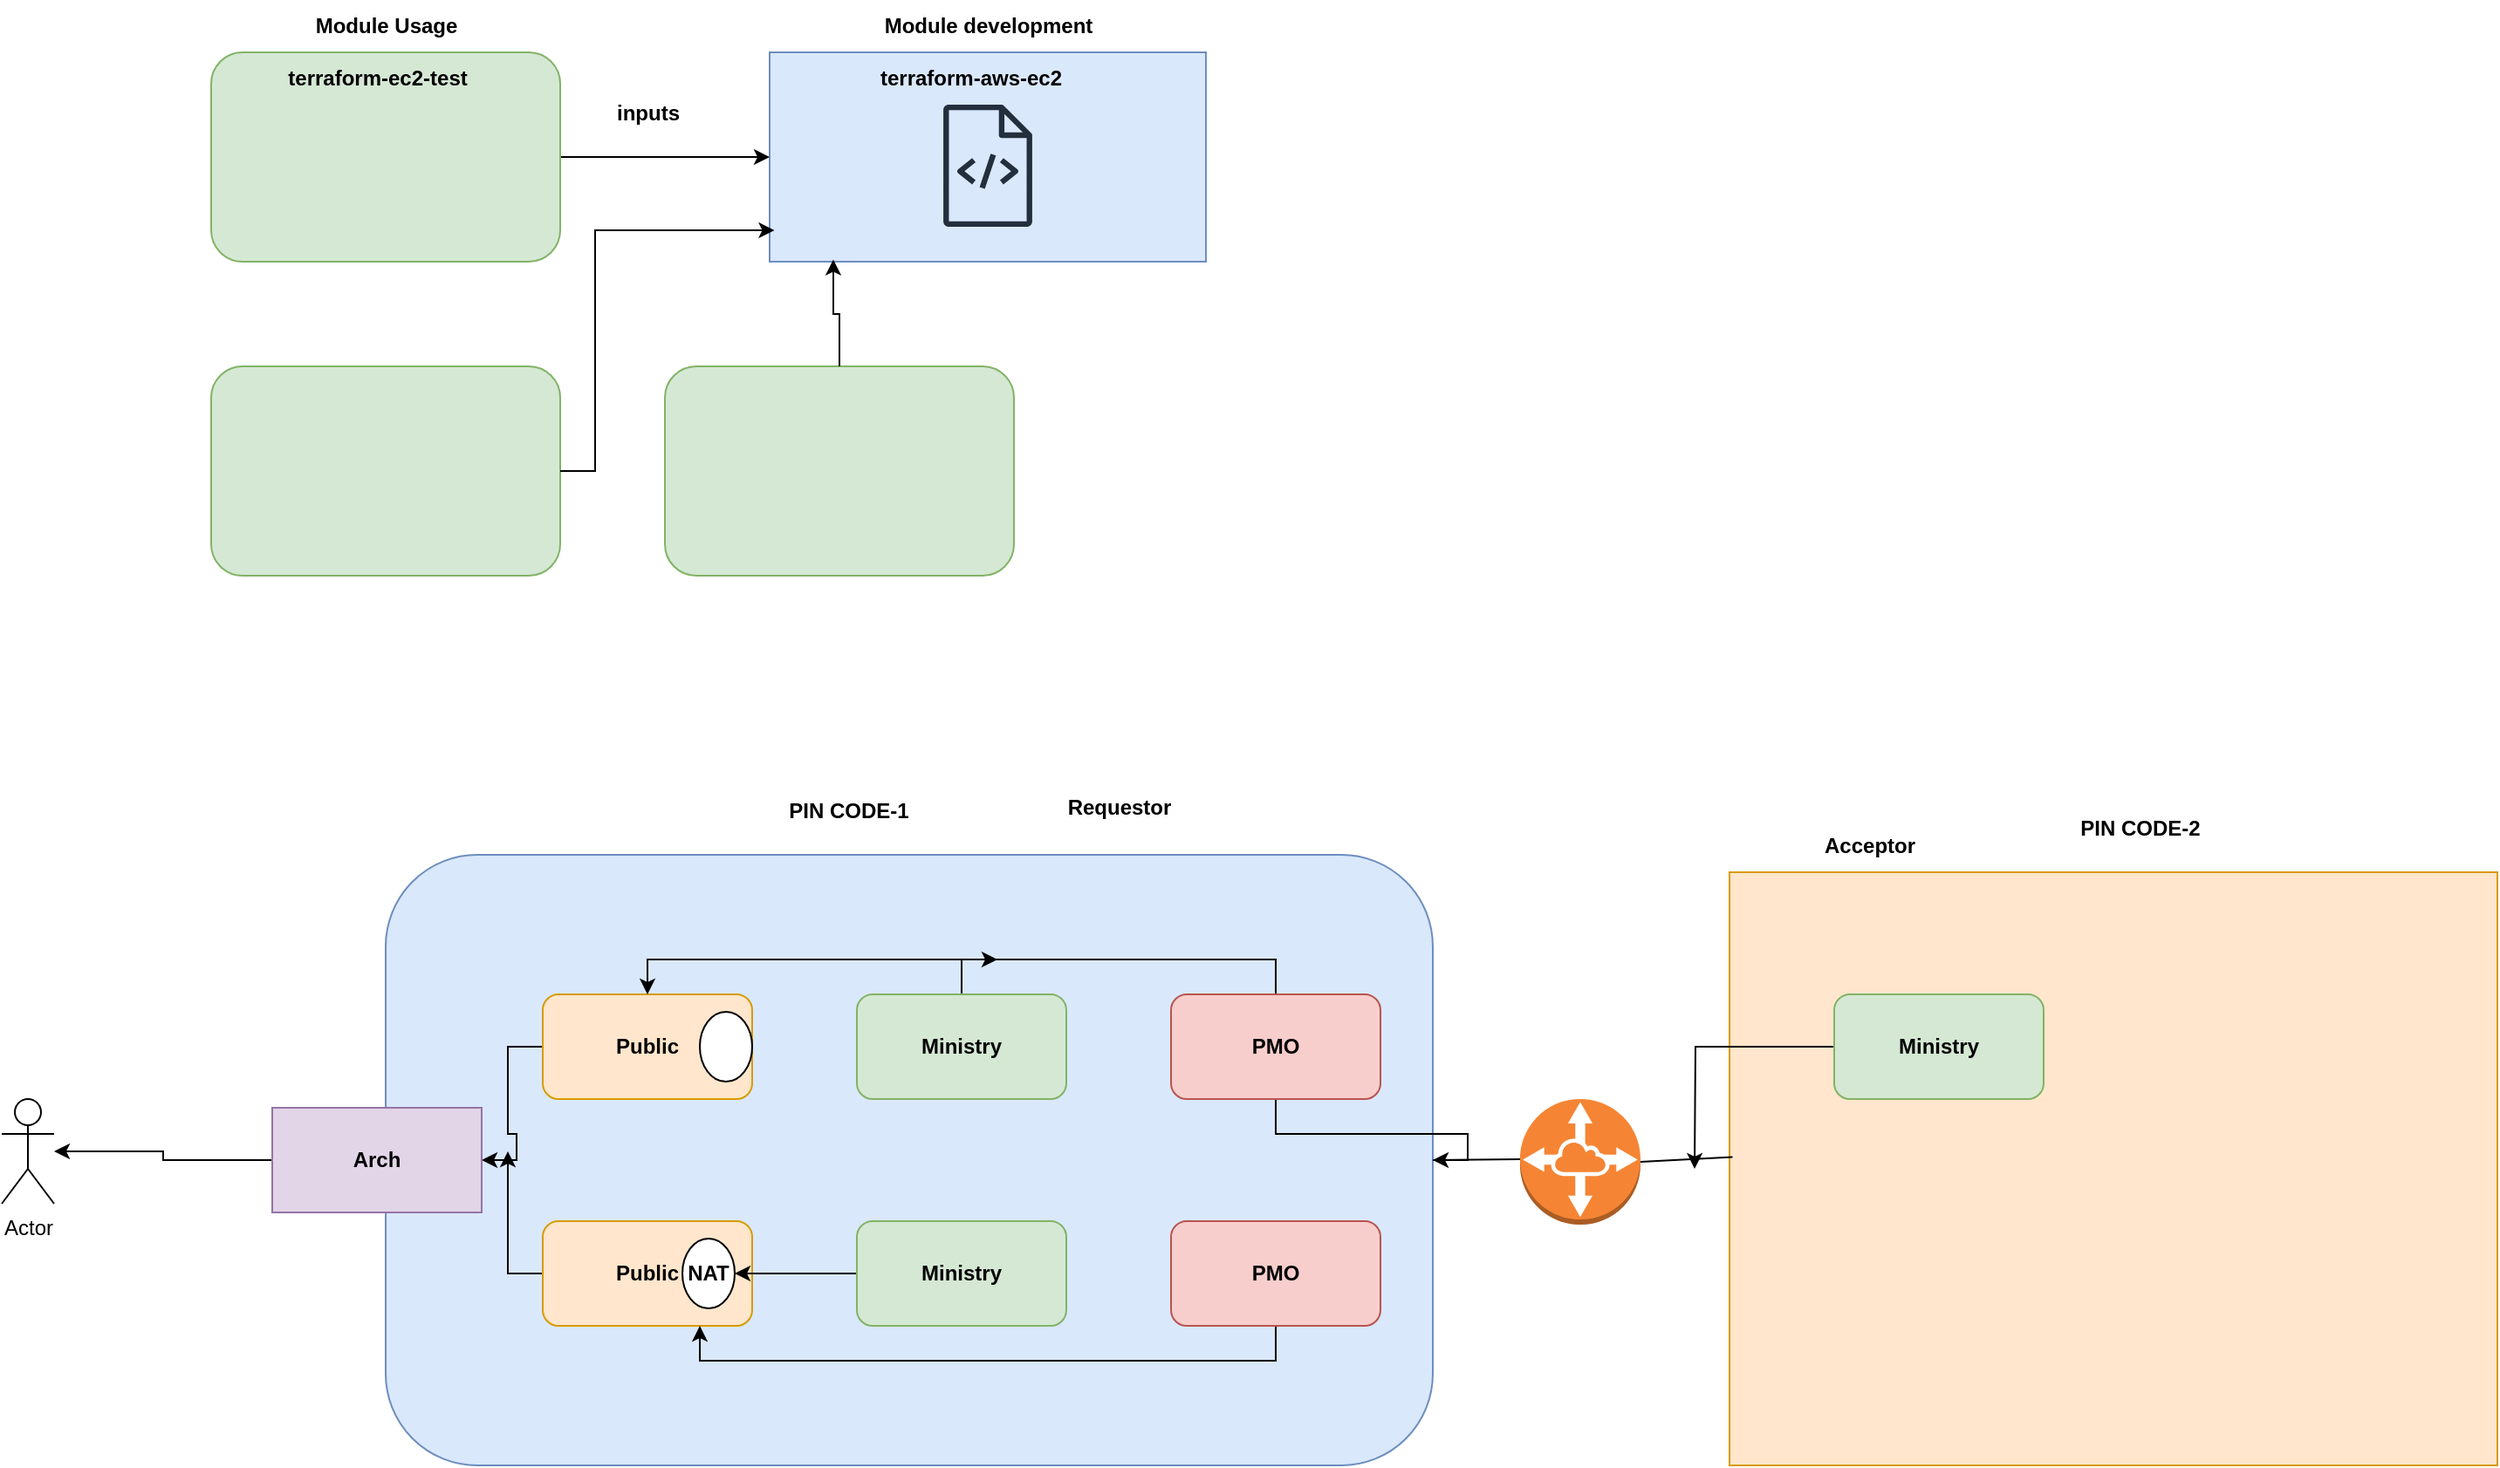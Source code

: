 <mxfile version="24.4.2" type="device">
  <diagram name="Page-1" id="lyjrg8dCrHLqc1WPOzPA">
    <mxGraphModel dx="1900" dy="583" grid="1" gridSize="10" guides="1" tooltips="1" connect="1" arrows="1" fold="1" page="1" pageScale="1" pageWidth="850" pageHeight="1100" math="0" shadow="0">
      <root>
        <mxCell id="0" />
        <mxCell id="1" parent="0" />
        <mxCell id="gPxtbIe_l_NdupF15zAG-1" value="" style="rounded=0;whiteSpace=wrap;html=1;fillColor=#dae8fc;strokeColor=#6c8ebf;" parent="1" vertex="1">
          <mxGeometry x="400" y="120" width="250" height="120" as="geometry" />
        </mxCell>
        <mxCell id="gPxtbIe_l_NdupF15zAG-2" value="&lt;b&gt;terraform-aws-ec2&lt;/b&gt;" style="text;html=1;align=center;verticalAlign=middle;resizable=0;points=[];autosize=1;strokeColor=none;fillColor=none;" parent="1" vertex="1">
          <mxGeometry x="450" y="120" width="130" height="30" as="geometry" />
        </mxCell>
        <mxCell id="gPxtbIe_l_NdupF15zAG-6" style="edgeStyle=orthogonalEdgeStyle;rounded=0;orthogonalLoop=1;jettySize=auto;html=1;entryX=0;entryY=0.5;entryDx=0;entryDy=0;" parent="1" source="gPxtbIe_l_NdupF15zAG-3" target="gPxtbIe_l_NdupF15zAG-1" edge="1">
          <mxGeometry relative="1" as="geometry" />
        </mxCell>
        <mxCell id="gPxtbIe_l_NdupF15zAG-3" value="" style="rounded=1;whiteSpace=wrap;html=1;fillColor=#d5e8d4;strokeColor=#82b366;" parent="1" vertex="1">
          <mxGeometry x="80" y="120" width="200" height="120" as="geometry" />
        </mxCell>
        <mxCell id="gPxtbIe_l_NdupF15zAG-4" value="&lt;b&gt;terraform-ec2-test&lt;/b&gt;" style="text;html=1;align=center;verticalAlign=middle;resizable=0;points=[];autosize=1;strokeColor=none;fillColor=none;" parent="1" vertex="1">
          <mxGeometry x="110" y="120" width="130" height="30" as="geometry" />
        </mxCell>
        <mxCell id="gPxtbIe_l_NdupF15zAG-5" value="" style="sketch=0;outlineConnect=0;fontColor=#232F3E;gradientColor=none;fillColor=#232F3D;strokeColor=none;dashed=0;verticalLabelPosition=bottom;verticalAlign=top;align=center;html=1;fontSize=12;fontStyle=0;aspect=fixed;pointerEvents=1;shape=mxgraph.aws4.source_code;" parent="1" vertex="1">
          <mxGeometry x="499.42" y="150" width="51.15" height="70" as="geometry" />
        </mxCell>
        <mxCell id="gPxtbIe_l_NdupF15zAG-7" value="&lt;b&gt;inputs&lt;/b&gt;" style="text;html=1;align=center;verticalAlign=middle;resizable=0;points=[];autosize=1;strokeColor=none;fillColor=none;" parent="1" vertex="1">
          <mxGeometry x="300" y="140" width="60" height="30" as="geometry" />
        </mxCell>
        <mxCell id="gPxtbIe_l_NdupF15zAG-8" value="" style="rounded=1;whiteSpace=wrap;html=1;fillColor=#d5e8d4;strokeColor=#82b366;" parent="1" vertex="1">
          <mxGeometry x="80" y="300" width="200" height="120" as="geometry" />
        </mxCell>
        <mxCell id="gPxtbIe_l_NdupF15zAG-9" value="" style="rounded=1;whiteSpace=wrap;html=1;fillColor=#d5e8d4;strokeColor=#82b366;" parent="1" vertex="1">
          <mxGeometry x="340" y="300" width="200" height="120" as="geometry" />
        </mxCell>
        <mxCell id="gPxtbIe_l_NdupF15zAG-10" style="edgeStyle=orthogonalEdgeStyle;rounded=0;orthogonalLoop=1;jettySize=auto;html=1;entryX=0.011;entryY=0.85;entryDx=0;entryDy=0;entryPerimeter=0;" parent="1" source="gPxtbIe_l_NdupF15zAG-8" target="gPxtbIe_l_NdupF15zAG-1" edge="1">
          <mxGeometry relative="1" as="geometry">
            <Array as="points">
              <mxPoint x="300" y="360" />
              <mxPoint x="300" y="222" />
            </Array>
          </mxGeometry>
        </mxCell>
        <mxCell id="gPxtbIe_l_NdupF15zAG-11" style="edgeStyle=orthogonalEdgeStyle;rounded=0;orthogonalLoop=1;jettySize=auto;html=1;entryX=0.146;entryY=0.99;entryDx=0;entryDy=0;entryPerimeter=0;" parent="1" source="gPxtbIe_l_NdupF15zAG-9" target="gPxtbIe_l_NdupF15zAG-1" edge="1">
          <mxGeometry relative="1" as="geometry" />
        </mxCell>
        <mxCell id="gPxtbIe_l_NdupF15zAG-12" value="&lt;b&gt;Module development&lt;/b&gt;" style="text;html=1;align=center;verticalAlign=middle;resizable=0;points=[];autosize=1;strokeColor=none;fillColor=none;" parent="1" vertex="1">
          <mxGeometry x="455" y="90" width="140" height="30" as="geometry" />
        </mxCell>
        <mxCell id="gPxtbIe_l_NdupF15zAG-13" value="&lt;b&gt;Module Usage&lt;/b&gt;" style="text;html=1;align=center;verticalAlign=middle;resizable=0;points=[];autosize=1;strokeColor=none;fillColor=none;" parent="1" vertex="1">
          <mxGeometry x="130" y="90" width="100" height="30" as="geometry" />
        </mxCell>
        <mxCell id="qxzyCH4XNnUvxnCN3fc5-2" value="" style="rounded=1;whiteSpace=wrap;html=1;fillColor=#dae8fc;strokeColor=#6c8ebf;" parent="1" vertex="1">
          <mxGeometry x="180" y="580" width="600" height="350" as="geometry" />
        </mxCell>
        <mxCell id="qxzyCH4XNnUvxnCN3fc5-16" style="edgeStyle=orthogonalEdgeStyle;rounded=0;orthogonalLoop=1;jettySize=auto;html=1;entryX=1;entryY=0.5;entryDx=0;entryDy=0;" parent="1" source="qxzyCH4XNnUvxnCN3fc5-3" target="qxzyCH4XNnUvxnCN3fc5-9" edge="1">
          <mxGeometry relative="1" as="geometry" />
        </mxCell>
        <mxCell id="qxzyCH4XNnUvxnCN3fc5-3" value="&lt;b&gt;Public&lt;/b&gt;" style="rounded=1;whiteSpace=wrap;html=1;fillColor=#ffe6cc;strokeColor=#d79b00;" parent="1" vertex="1">
          <mxGeometry x="270" y="660" width="120" height="60" as="geometry" />
        </mxCell>
        <mxCell id="qxzyCH4XNnUvxnCN3fc5-17" style="edgeStyle=orthogonalEdgeStyle;rounded=0;orthogonalLoop=1;jettySize=auto;html=1;" parent="1" source="qxzyCH4XNnUvxnCN3fc5-4" edge="1">
          <mxGeometry relative="1" as="geometry">
            <mxPoint x="250" y="750" as="targetPoint" />
          </mxGeometry>
        </mxCell>
        <mxCell id="qxzyCH4XNnUvxnCN3fc5-4" value="&lt;b&gt;Public&lt;/b&gt;" style="rounded=1;whiteSpace=wrap;html=1;fillColor=#ffe6cc;strokeColor=#d79b00;" parent="1" vertex="1">
          <mxGeometry x="270" y="790" width="120" height="60" as="geometry" />
        </mxCell>
        <mxCell id="qxzyCH4XNnUvxnCN3fc5-12" style="edgeStyle=orthogonalEdgeStyle;rounded=0;orthogonalLoop=1;jettySize=auto;html=1;" parent="1" source="qxzyCH4XNnUvxnCN3fc5-5" edge="1">
          <mxGeometry relative="1" as="geometry">
            <mxPoint x="530" y="640" as="targetPoint" />
          </mxGeometry>
        </mxCell>
        <mxCell id="qxzyCH4XNnUvxnCN3fc5-5" value="&lt;b&gt;Ministry&lt;/b&gt;" style="rounded=1;whiteSpace=wrap;html=1;fillColor=#d5e8d4;strokeColor=#82b366;" parent="1" vertex="1">
          <mxGeometry x="450" y="660" width="120" height="60" as="geometry" />
        </mxCell>
        <mxCell id="qxzyCH4XNnUvxnCN3fc5-19" style="edgeStyle=orthogonalEdgeStyle;rounded=0;orthogonalLoop=1;jettySize=auto;html=1;entryX=1;entryY=0.5;entryDx=0;entryDy=0;" parent="1" source="qxzyCH4XNnUvxnCN3fc5-6" target="qxzyCH4XNnUvxnCN3fc5-13" edge="1">
          <mxGeometry relative="1" as="geometry" />
        </mxCell>
        <mxCell id="qxzyCH4XNnUvxnCN3fc5-6" value="&lt;b&gt;Ministry&lt;/b&gt;" style="rounded=1;whiteSpace=wrap;html=1;fillColor=#d5e8d4;strokeColor=#82b366;" parent="1" vertex="1">
          <mxGeometry x="450" y="790" width="120" height="60" as="geometry" />
        </mxCell>
        <mxCell id="qxzyCH4XNnUvxnCN3fc5-11" style="edgeStyle=orthogonalEdgeStyle;rounded=0;orthogonalLoop=1;jettySize=auto;html=1;entryX=0.5;entryY=0;entryDx=0;entryDy=0;" parent="1" source="qxzyCH4XNnUvxnCN3fc5-7" target="qxzyCH4XNnUvxnCN3fc5-3" edge="1">
          <mxGeometry relative="1" as="geometry">
            <Array as="points">
              <mxPoint x="690" y="640" />
              <mxPoint x="330" y="640" />
            </Array>
          </mxGeometry>
        </mxCell>
        <mxCell id="fXjQob1jn227JEy0SRil-10" style="edgeStyle=orthogonalEdgeStyle;rounded=0;orthogonalLoop=1;jettySize=auto;html=1;entryX=1;entryY=0.5;entryDx=0;entryDy=0;" edge="1" parent="1" source="qxzyCH4XNnUvxnCN3fc5-7" target="qxzyCH4XNnUvxnCN3fc5-2">
          <mxGeometry relative="1" as="geometry" />
        </mxCell>
        <mxCell id="qxzyCH4XNnUvxnCN3fc5-7" value="&lt;b&gt;PMO&lt;/b&gt;" style="rounded=1;whiteSpace=wrap;html=1;fillColor=#f8cecc;strokeColor=#b85450;" parent="1" vertex="1">
          <mxGeometry x="630" y="660" width="120" height="60" as="geometry" />
        </mxCell>
        <mxCell id="qxzyCH4XNnUvxnCN3fc5-14" style="edgeStyle=orthogonalEdgeStyle;rounded=0;orthogonalLoop=1;jettySize=auto;html=1;entryX=0.75;entryY=1;entryDx=0;entryDy=0;" parent="1" source="qxzyCH4XNnUvxnCN3fc5-8" target="qxzyCH4XNnUvxnCN3fc5-4" edge="1">
          <mxGeometry relative="1" as="geometry">
            <Array as="points">
              <mxPoint x="690" y="870" />
              <mxPoint x="360" y="870" />
            </Array>
          </mxGeometry>
        </mxCell>
        <mxCell id="qxzyCH4XNnUvxnCN3fc5-8" value="&lt;b&gt;PMO&lt;/b&gt;" style="rounded=1;whiteSpace=wrap;html=1;fillColor=#f8cecc;strokeColor=#b85450;" parent="1" vertex="1">
          <mxGeometry x="630" y="790" width="120" height="60" as="geometry" />
        </mxCell>
        <mxCell id="qxzyCH4XNnUvxnCN3fc5-18" style="edgeStyle=orthogonalEdgeStyle;rounded=0;orthogonalLoop=1;jettySize=auto;html=1;" parent="1" source="qxzyCH4XNnUvxnCN3fc5-9" target="qxzyCH4XNnUvxnCN3fc5-15" edge="1">
          <mxGeometry relative="1" as="geometry" />
        </mxCell>
        <mxCell id="qxzyCH4XNnUvxnCN3fc5-9" value="&lt;b&gt;Arch&lt;/b&gt;" style="rounded=0;whiteSpace=wrap;html=1;fillColor=#e1d5e7;strokeColor=#9673a6;" parent="1" vertex="1">
          <mxGeometry x="115" y="725" width="120" height="60" as="geometry" />
        </mxCell>
        <mxCell id="qxzyCH4XNnUvxnCN3fc5-10" value="" style="ellipse;whiteSpace=wrap;html=1;" parent="1" vertex="1">
          <mxGeometry x="360" y="670" width="30" height="40" as="geometry" />
        </mxCell>
        <mxCell id="qxzyCH4XNnUvxnCN3fc5-13" value="&lt;b&gt;NAT&lt;/b&gt;" style="ellipse;whiteSpace=wrap;html=1;" parent="1" vertex="1">
          <mxGeometry x="350" y="800" width="30" height="40" as="geometry" />
        </mxCell>
        <mxCell id="qxzyCH4XNnUvxnCN3fc5-15" value="Actor" style="shape=umlActor;verticalLabelPosition=bottom;verticalAlign=top;html=1;outlineConnect=0;" parent="1" vertex="1">
          <mxGeometry x="-40" y="720" width="30" height="60" as="geometry" />
        </mxCell>
        <mxCell id="fXjQob1jn227JEy0SRil-1" value="" style="rounded=0;whiteSpace=wrap;html=1;fillColor=#ffe6cc;strokeColor=#d79b00;" vertex="1" parent="1">
          <mxGeometry x="950" y="590" width="440" height="340" as="geometry" />
        </mxCell>
        <mxCell id="fXjQob1jn227JEy0SRil-2" value="" style="endArrow=none;html=1;rounded=0;exitX=1;exitY=0.5;exitDx=0;exitDy=0;entryX=0.004;entryY=0.48;entryDx=0;entryDy=0;entryPerimeter=0;" edge="1" parent="1" source="fXjQob1jn227JEy0SRil-3" target="fXjQob1jn227JEy0SRil-1">
          <mxGeometry width="50" height="50" relative="1" as="geometry">
            <mxPoint x="780" y="700" as="sourcePoint" />
            <mxPoint x="830" y="650" as="targetPoint" />
          </mxGeometry>
        </mxCell>
        <mxCell id="fXjQob1jn227JEy0SRil-4" value="" style="endArrow=none;html=1;rounded=0;exitX=1;exitY=0.5;exitDx=0;exitDy=0;entryX=0.004;entryY=0.48;entryDx=0;entryDy=0;entryPerimeter=0;" edge="1" parent="1" source="qxzyCH4XNnUvxnCN3fc5-2" target="fXjQob1jn227JEy0SRil-3">
          <mxGeometry width="50" height="50" relative="1" as="geometry">
            <mxPoint x="780" y="755" as="sourcePoint" />
            <mxPoint x="932" y="753" as="targetPoint" />
          </mxGeometry>
        </mxCell>
        <mxCell id="fXjQob1jn227JEy0SRil-3" value="" style="outlineConnect=0;dashed=0;verticalLabelPosition=bottom;verticalAlign=top;align=center;html=1;shape=mxgraph.aws3.vpc_peering;fillColor=#F58534;gradientColor=none;" vertex="1" parent="1">
          <mxGeometry x="830" y="720" width="69" height="72" as="geometry" />
        </mxCell>
        <mxCell id="fXjQob1jn227JEy0SRil-5" value="&lt;b&gt;PIN CODE-1&lt;/b&gt;" style="text;html=1;align=center;verticalAlign=middle;resizable=0;points=[];autosize=1;strokeColor=none;fillColor=none;" vertex="1" parent="1">
          <mxGeometry x="400" y="540" width="90" height="30" as="geometry" />
        </mxCell>
        <mxCell id="fXjQob1jn227JEy0SRil-6" value="&lt;b&gt;PIN CODE-2&lt;/b&gt;" style="text;html=1;align=center;verticalAlign=middle;resizable=0;points=[];autosize=1;strokeColor=none;fillColor=none;" vertex="1" parent="1">
          <mxGeometry x="1140" y="550" width="90" height="30" as="geometry" />
        </mxCell>
        <mxCell id="fXjQob1jn227JEy0SRil-7" value="&lt;b&gt;Requestor&lt;/b&gt;" style="text;html=1;align=center;verticalAlign=middle;resizable=0;points=[];autosize=1;strokeColor=none;fillColor=none;" vertex="1" parent="1">
          <mxGeometry x="560" y="538" width="80" height="30" as="geometry" />
        </mxCell>
        <mxCell id="fXjQob1jn227JEy0SRil-8" value="&lt;b&gt;Acceptor&lt;/b&gt;" style="text;html=1;align=center;verticalAlign=middle;resizable=0;points=[];autosize=1;strokeColor=none;fillColor=none;" vertex="1" parent="1">
          <mxGeometry x="990" y="560" width="80" height="30" as="geometry" />
        </mxCell>
        <mxCell id="fXjQob1jn227JEy0SRil-11" style="edgeStyle=orthogonalEdgeStyle;rounded=0;orthogonalLoop=1;jettySize=auto;html=1;" edge="1" parent="1" source="fXjQob1jn227JEy0SRil-9">
          <mxGeometry relative="1" as="geometry">
            <mxPoint x="930" y="760" as="targetPoint" />
          </mxGeometry>
        </mxCell>
        <mxCell id="fXjQob1jn227JEy0SRil-9" value="&lt;b&gt;Ministry&lt;/b&gt;" style="rounded=1;whiteSpace=wrap;html=1;fillColor=#d5e8d4;strokeColor=#82b366;" vertex="1" parent="1">
          <mxGeometry x="1010" y="660" width="120" height="60" as="geometry" />
        </mxCell>
      </root>
    </mxGraphModel>
  </diagram>
</mxfile>
